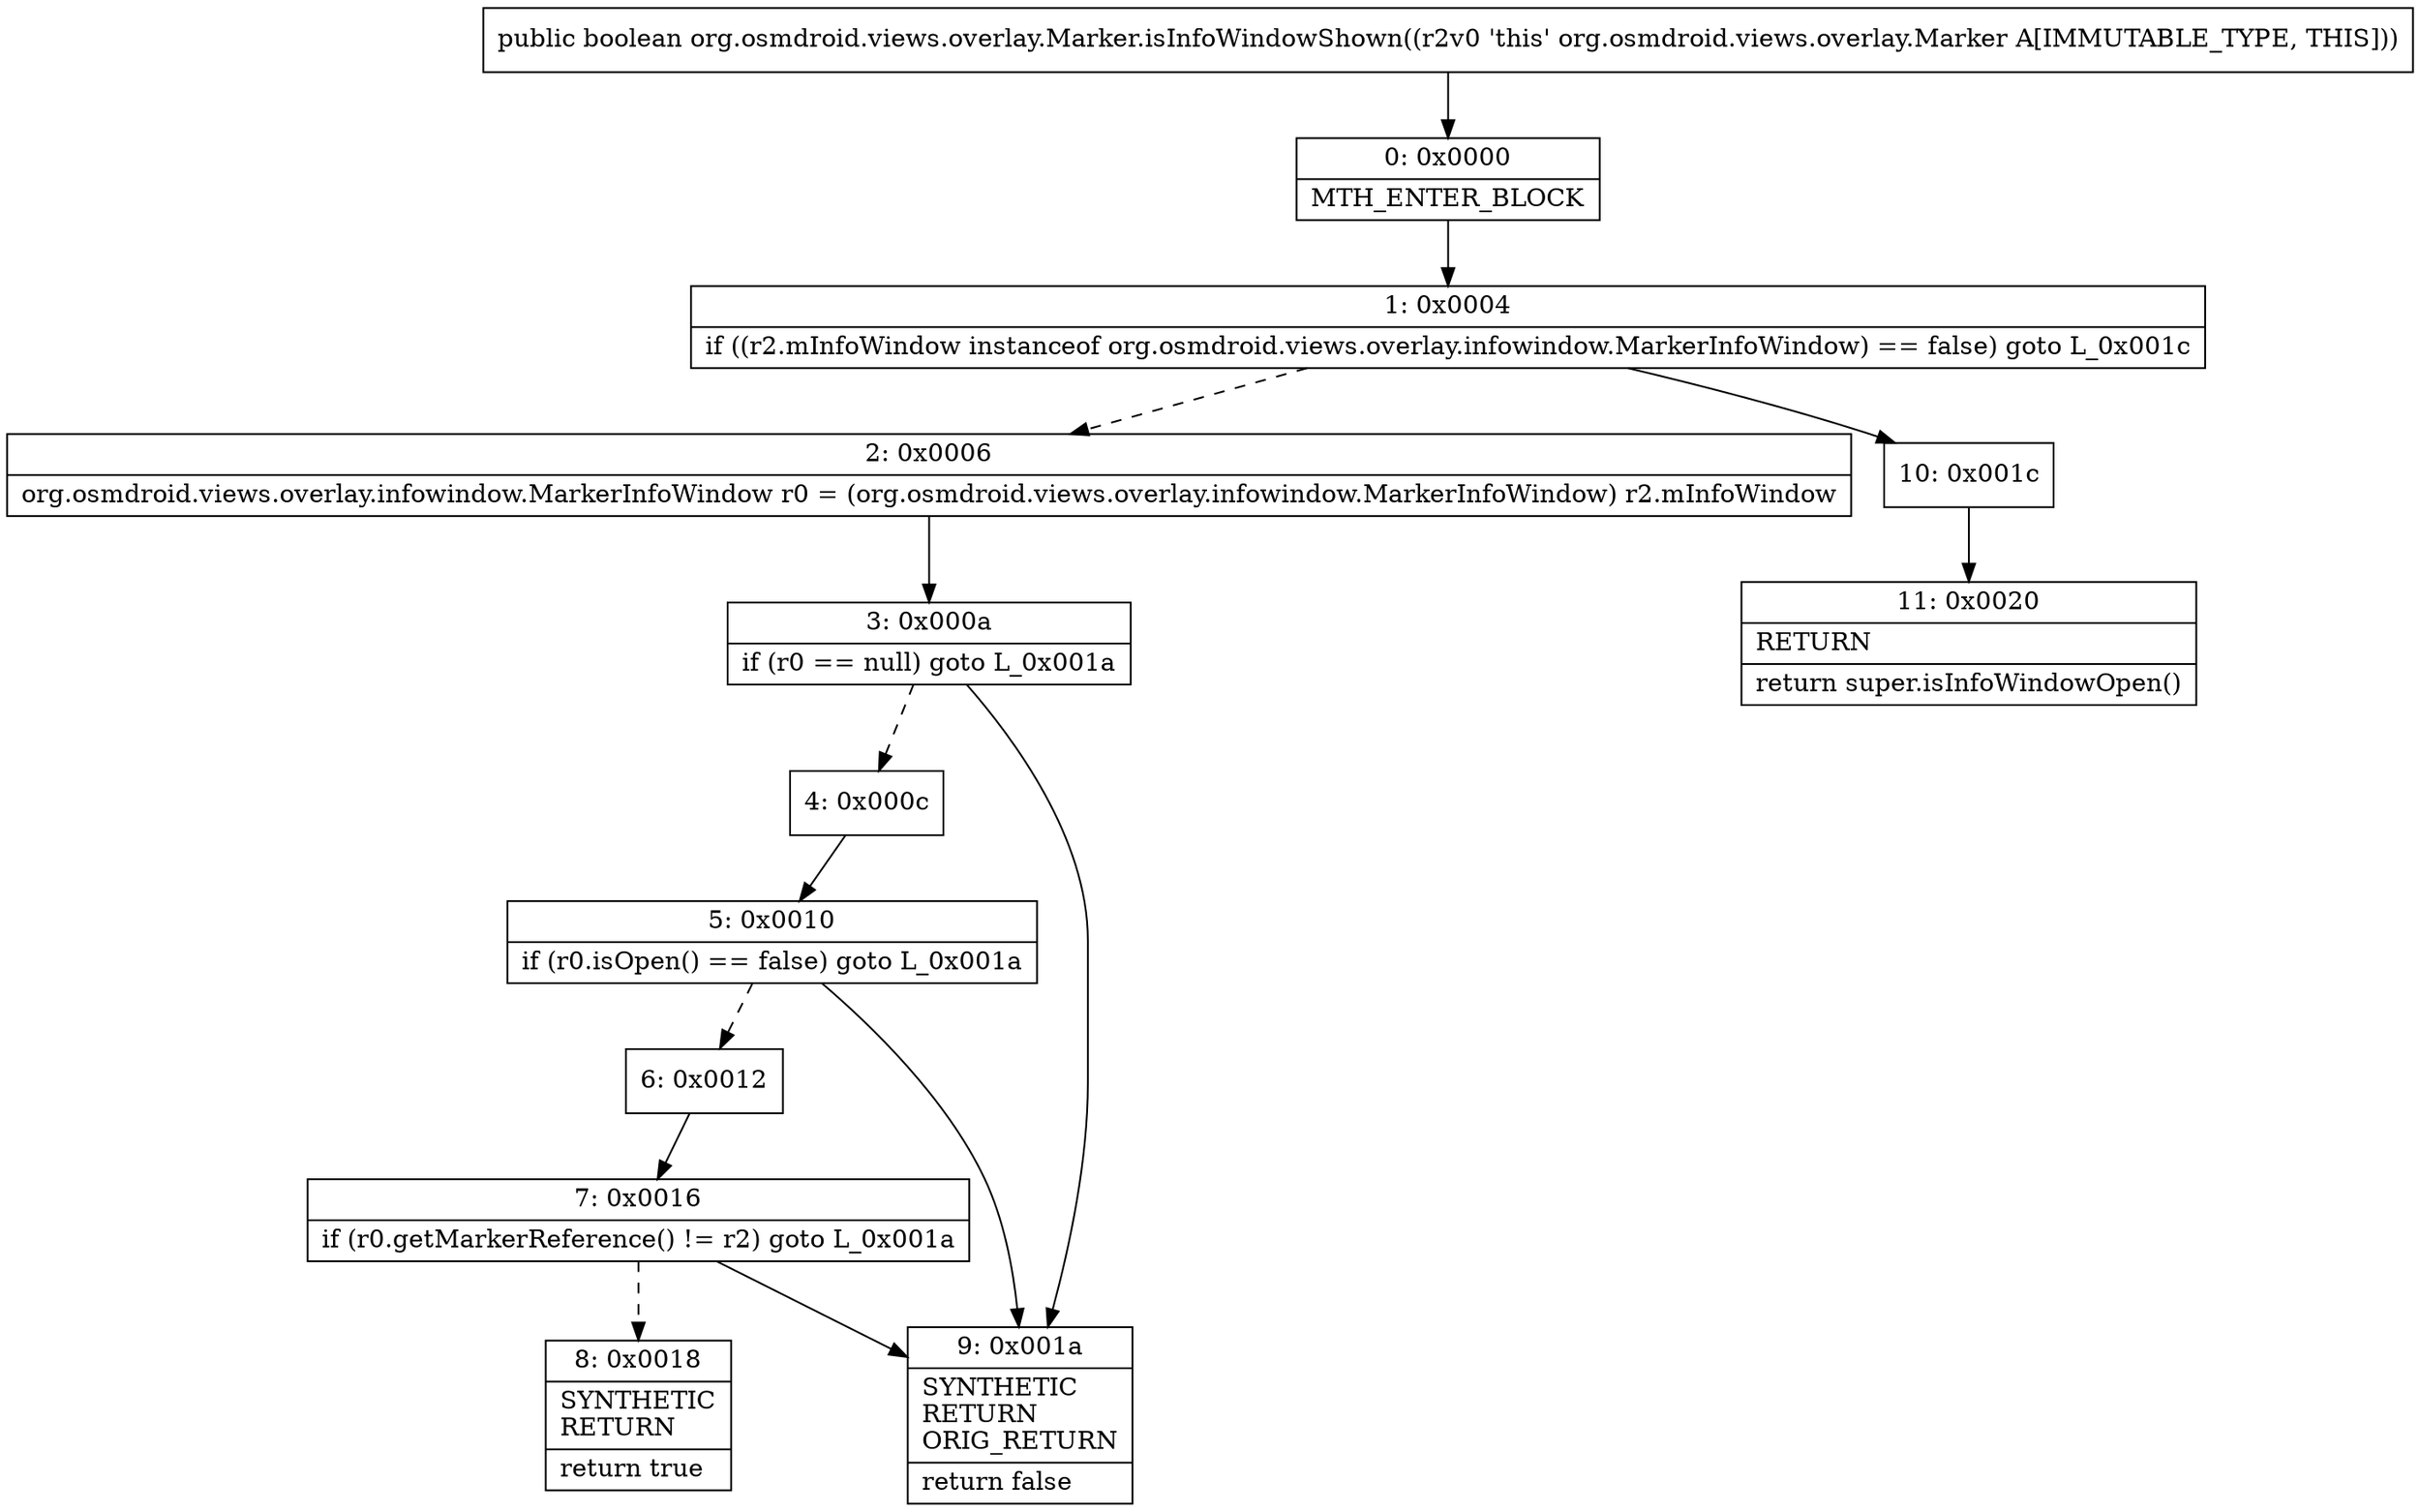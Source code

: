 digraph "CFG fororg.osmdroid.views.overlay.Marker.isInfoWindowShown()Z" {
Node_0 [shape=record,label="{0\:\ 0x0000|MTH_ENTER_BLOCK\l}"];
Node_1 [shape=record,label="{1\:\ 0x0004|if ((r2.mInfoWindow instanceof org.osmdroid.views.overlay.infowindow.MarkerInfoWindow) == false) goto L_0x001c\l}"];
Node_2 [shape=record,label="{2\:\ 0x0006|org.osmdroid.views.overlay.infowindow.MarkerInfoWindow r0 = (org.osmdroid.views.overlay.infowindow.MarkerInfoWindow) r2.mInfoWindow\l}"];
Node_3 [shape=record,label="{3\:\ 0x000a|if (r0 == null) goto L_0x001a\l}"];
Node_4 [shape=record,label="{4\:\ 0x000c}"];
Node_5 [shape=record,label="{5\:\ 0x0010|if (r0.isOpen() == false) goto L_0x001a\l}"];
Node_6 [shape=record,label="{6\:\ 0x0012}"];
Node_7 [shape=record,label="{7\:\ 0x0016|if (r0.getMarkerReference() != r2) goto L_0x001a\l}"];
Node_8 [shape=record,label="{8\:\ 0x0018|SYNTHETIC\lRETURN\l|return true\l}"];
Node_9 [shape=record,label="{9\:\ 0x001a|SYNTHETIC\lRETURN\lORIG_RETURN\l|return false\l}"];
Node_10 [shape=record,label="{10\:\ 0x001c}"];
Node_11 [shape=record,label="{11\:\ 0x0020|RETURN\l|return super.isInfoWindowOpen()\l}"];
MethodNode[shape=record,label="{public boolean org.osmdroid.views.overlay.Marker.isInfoWindowShown((r2v0 'this' org.osmdroid.views.overlay.Marker A[IMMUTABLE_TYPE, THIS])) }"];
MethodNode -> Node_0;
Node_0 -> Node_1;
Node_1 -> Node_2[style=dashed];
Node_1 -> Node_10;
Node_2 -> Node_3;
Node_3 -> Node_4[style=dashed];
Node_3 -> Node_9;
Node_4 -> Node_5;
Node_5 -> Node_6[style=dashed];
Node_5 -> Node_9;
Node_6 -> Node_7;
Node_7 -> Node_8[style=dashed];
Node_7 -> Node_9;
Node_10 -> Node_11;
}

